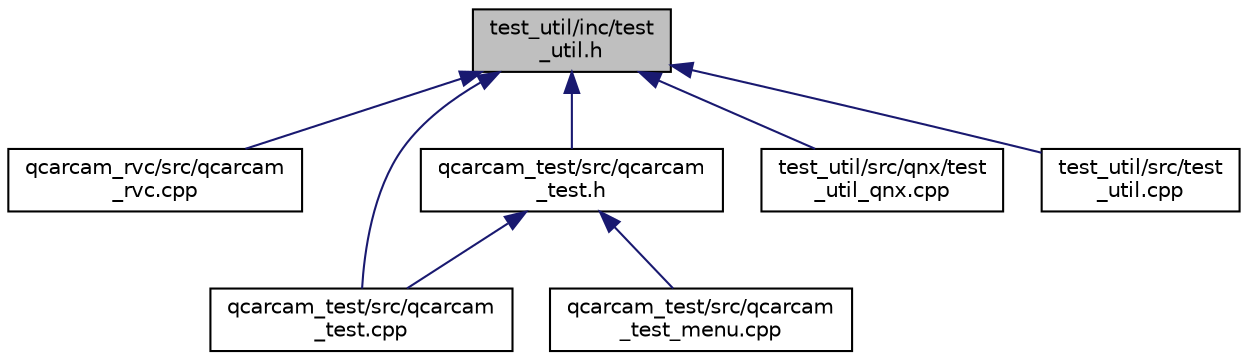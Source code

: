 digraph "test_util/inc/test_util.h"
{
 // LATEX_PDF_SIZE
  edge [fontname="Helvetica",fontsize="10",labelfontname="Helvetica",labelfontsize="10"];
  node [fontname="Helvetica",fontsize="10",shape=record];
  Node1 [label="test_util/inc/test\l_util.h",height=0.2,width=0.4,color="black", fillcolor="grey75", style="filled", fontcolor="black",tooltip=" "];
  Node1 -> Node2 [dir="back",color="midnightblue",fontsize="10",style="solid"];
  Node2 [label="qcarcam_rvc/src/qcarcam\l_rvc.cpp",height=0.2,width=0.4,color="black", fillcolor="white", style="filled",URL="$qcarcam__rvc_8cpp.html",tooltip=" "];
  Node1 -> Node3 [dir="back",color="midnightblue",fontsize="10",style="solid"];
  Node3 [label="qcarcam_test/src/qcarcam\l_test.cpp",height=0.2,width=0.4,color="black", fillcolor="white", style="filled",URL="$qcarcam__test_8cpp.html",tooltip=" "];
  Node1 -> Node4 [dir="back",color="midnightblue",fontsize="10",style="solid"];
  Node4 [label="qcarcam_test/src/qcarcam\l_test.h",height=0.2,width=0.4,color="black", fillcolor="white", style="filled",URL="$qcarcam__test_8h.html",tooltip=" "];
  Node4 -> Node3 [dir="back",color="midnightblue",fontsize="10",style="solid"];
  Node4 -> Node5 [dir="back",color="midnightblue",fontsize="10",style="solid"];
  Node5 [label="qcarcam_test/src/qcarcam\l_test_menu.cpp",height=0.2,width=0.4,color="black", fillcolor="white", style="filled",URL="$qcarcam__test__menu_8cpp.html",tooltip=" "];
  Node1 -> Node6 [dir="back",color="midnightblue",fontsize="10",style="solid"];
  Node6 [label="test_util/src/qnx/test\l_util_qnx.cpp",height=0.2,width=0.4,color="black", fillcolor="white", style="filled",URL="$test__util__qnx_8cpp.html",tooltip=" "];
  Node1 -> Node7 [dir="back",color="midnightblue",fontsize="10",style="solid"];
  Node7 [label="test_util/src/test\l_util.cpp",height=0.2,width=0.4,color="black", fillcolor="white", style="filled",URL="$test__util_8cpp.html",tooltip=" "];
}
